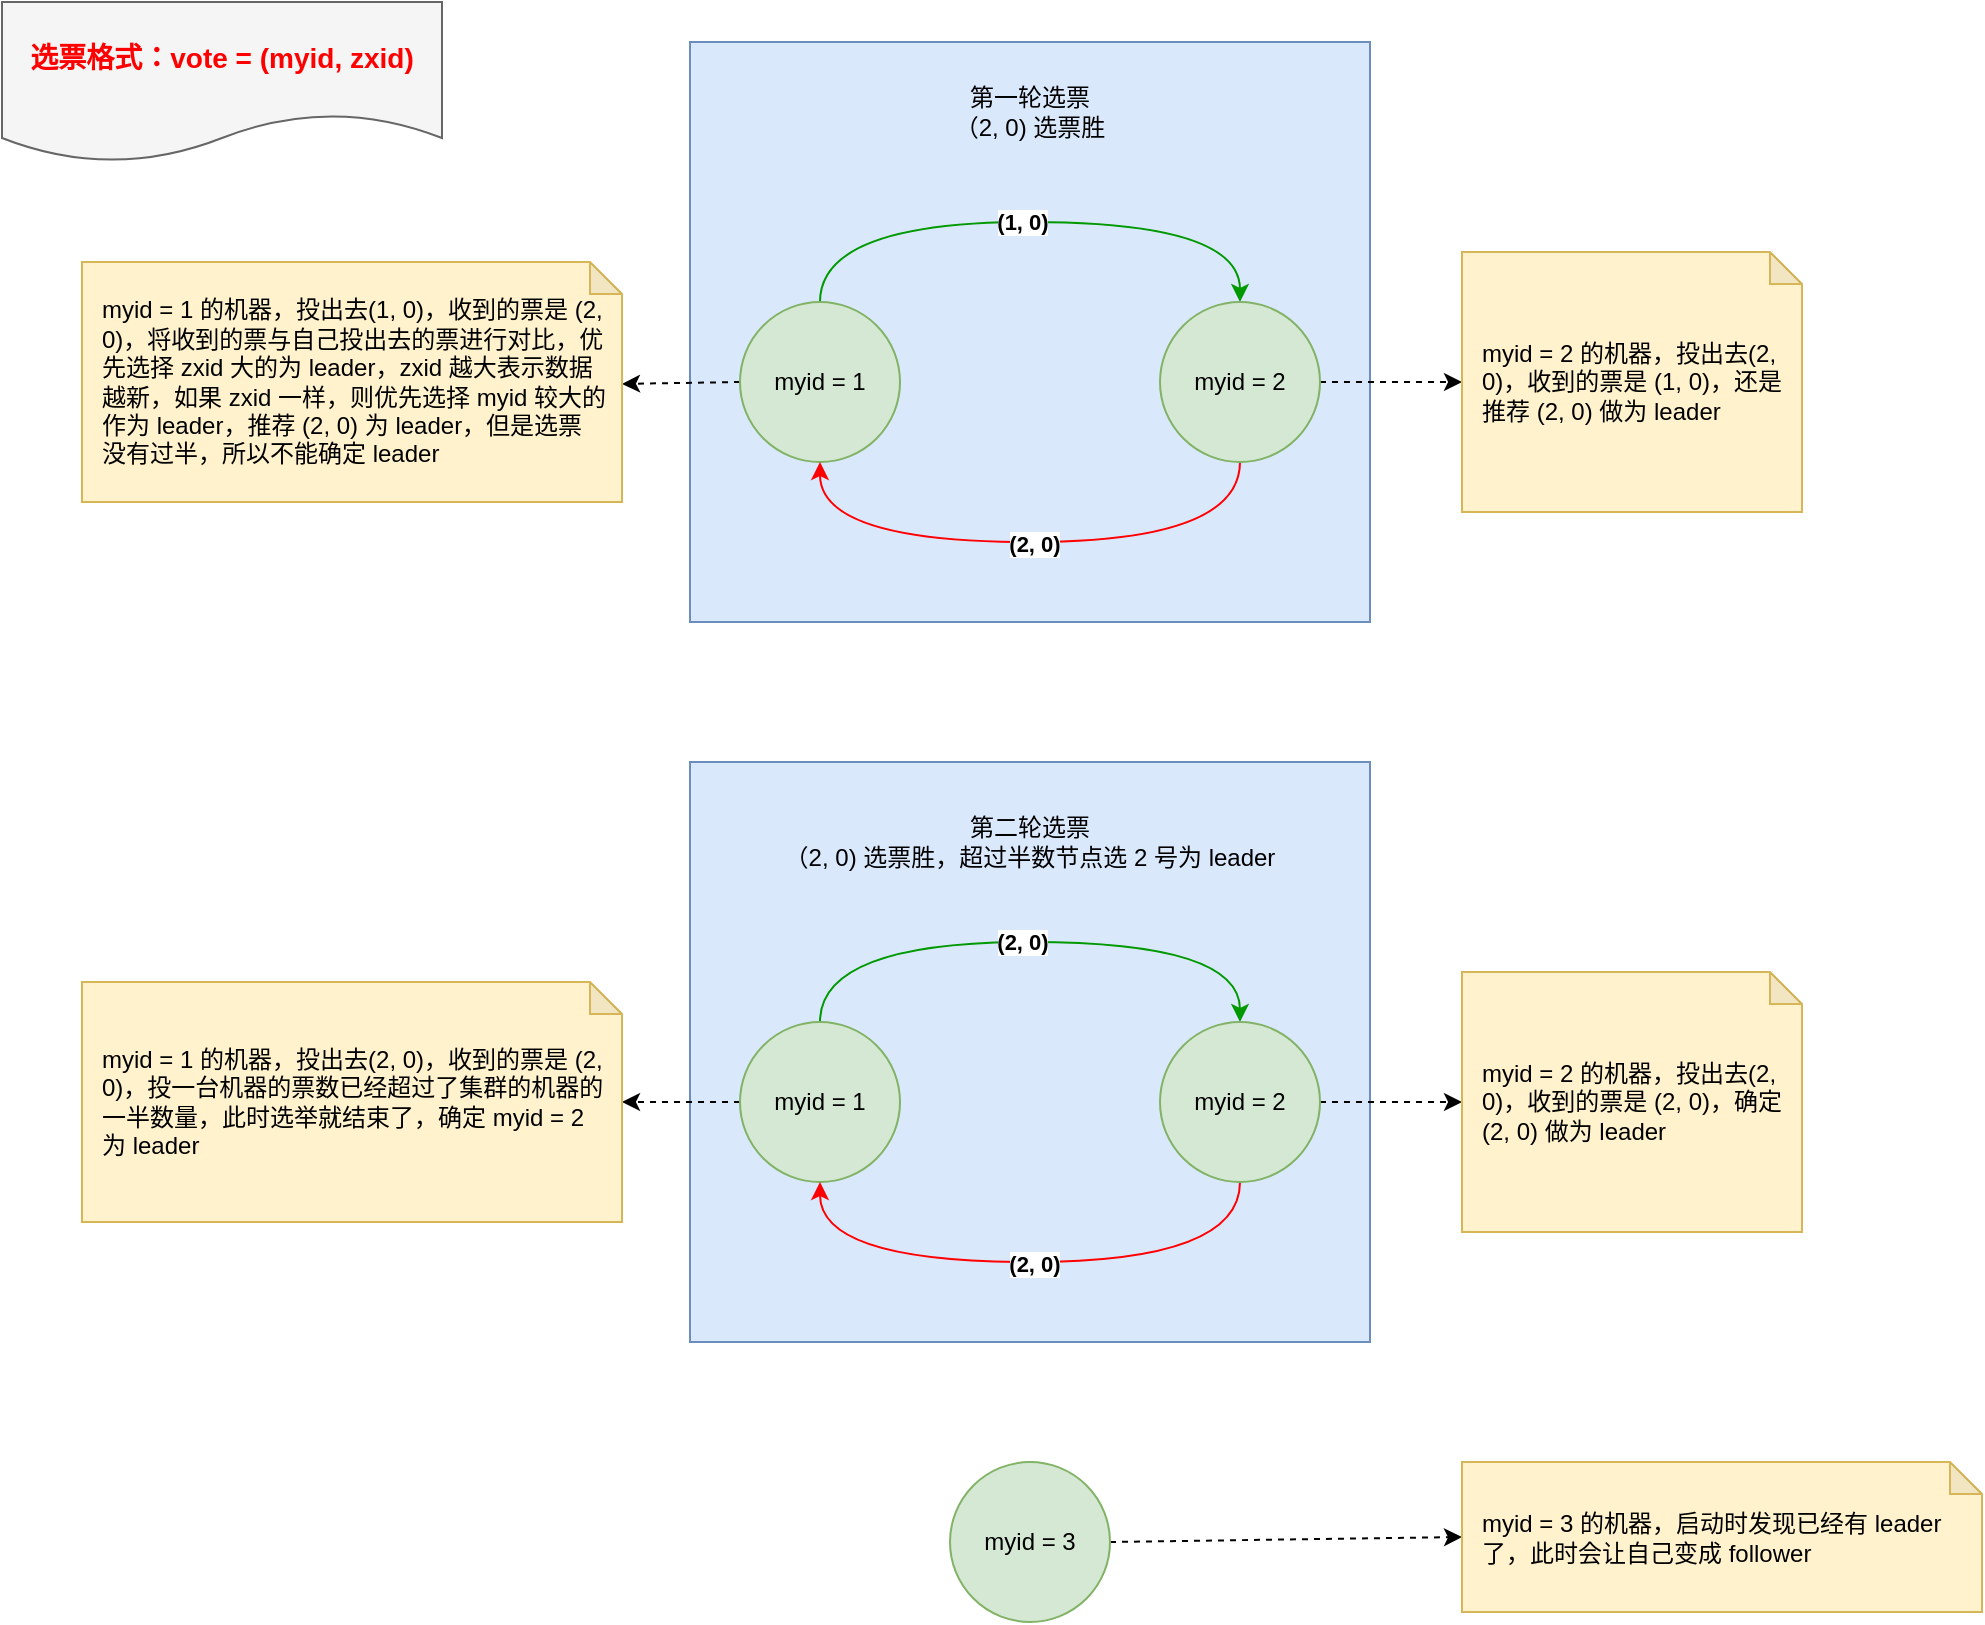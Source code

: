 <mxfile version="16.5.6" type="github">
  <diagram id="eeuKYtuncwknBs3eNNl9" name="Page-1">
    <mxGraphModel dx="1186" dy="732" grid="1" gridSize="10" guides="1" tooltips="1" connect="1" arrows="1" fold="1" page="1" pageScale="1" pageWidth="827" pageHeight="1169" math="0" shadow="0">
      <root>
        <mxCell id="0" />
        <mxCell id="1" parent="0" />
        <mxCell id="-ZEZr_MwCLdf86qs8En4-5" value="" style="rounded=0;whiteSpace=wrap;html=1;fillColor=#dae8fc;strokeColor=#6c8ebf;" parent="1" vertex="1">
          <mxGeometry x="464" y="90" width="340" height="290" as="geometry" />
        </mxCell>
        <mxCell id="-ZEZr_MwCLdf86qs8En4-3" style="edgeStyle=orthogonalEdgeStyle;rounded=0;orthogonalLoop=1;jettySize=auto;html=1;exitX=0.5;exitY=0;exitDx=0;exitDy=0;entryX=0.5;entryY=0;entryDx=0;entryDy=0;curved=1;strokeColor=#009900;" parent="1" source="-ZEZr_MwCLdf86qs8En4-1" target="-ZEZr_MwCLdf86qs8En4-2" edge="1">
          <mxGeometry relative="1" as="geometry">
            <Array as="points">
              <mxPoint x="529" y="180" />
              <mxPoint x="739" y="180" />
            </Array>
          </mxGeometry>
        </mxCell>
        <mxCell id="-ZEZr_MwCLdf86qs8En4-7" value="&lt;b&gt;(1, 0)&lt;/b&gt;" style="edgeLabel;html=1;align=center;verticalAlign=middle;resizable=0;points=[];" parent="-ZEZr_MwCLdf86qs8En4-3" vertex="1" connectable="0">
          <mxGeometry x="-0.028" relative="1" as="geometry">
            <mxPoint as="offset" />
          </mxGeometry>
        </mxCell>
        <mxCell id="S4009wVQ3V9HcJUpgxrX-2" style="rounded=0;orthogonalLoop=1;jettySize=auto;html=1;exitX=0;exitY=0.5;exitDx=0;exitDy=0;entryX=1;entryY=0.508;entryDx=0;entryDy=0;entryPerimeter=0;dashed=1;" edge="1" parent="1" source="-ZEZr_MwCLdf86qs8En4-1" target="S4009wVQ3V9HcJUpgxrX-1">
          <mxGeometry relative="1" as="geometry" />
        </mxCell>
        <mxCell id="-ZEZr_MwCLdf86qs8En4-1" value="myid = 1" style="ellipse;whiteSpace=wrap;html=1;aspect=fixed;fillColor=#d5e8d4;strokeColor=#82b366;" parent="1" vertex="1">
          <mxGeometry x="489" y="220" width="80" height="80" as="geometry" />
        </mxCell>
        <mxCell id="-ZEZr_MwCLdf86qs8En4-4" style="edgeStyle=orthogonalEdgeStyle;curved=1;rounded=0;orthogonalLoop=1;jettySize=auto;html=1;exitX=0.5;exitY=1;exitDx=0;exitDy=0;entryX=0.5;entryY=1;entryDx=0;entryDy=0;strokeColor=#FF0000;" parent="1" source="-ZEZr_MwCLdf86qs8En4-2" target="-ZEZr_MwCLdf86qs8En4-1" edge="1">
          <mxGeometry relative="1" as="geometry">
            <Array as="points">
              <mxPoint x="739" y="340" />
              <mxPoint x="529" y="340" />
            </Array>
          </mxGeometry>
        </mxCell>
        <mxCell id="-ZEZr_MwCLdf86qs8En4-8" value="&lt;b&gt;(2, 0)&lt;/b&gt;" style="edgeLabel;html=1;align=center;verticalAlign=middle;resizable=0;points=[];" parent="-ZEZr_MwCLdf86qs8En4-4" vertex="1" connectable="0">
          <mxGeometry x="-0.014" y="1" relative="1" as="geometry">
            <mxPoint as="offset" />
          </mxGeometry>
        </mxCell>
        <mxCell id="S4009wVQ3V9HcJUpgxrX-6" style="edgeStyle=none;rounded=0;orthogonalLoop=1;jettySize=auto;html=1;exitX=1;exitY=0.5;exitDx=0;exitDy=0;dashed=1;" edge="1" parent="1" source="-ZEZr_MwCLdf86qs8En4-2" target="S4009wVQ3V9HcJUpgxrX-5">
          <mxGeometry relative="1" as="geometry" />
        </mxCell>
        <mxCell id="-ZEZr_MwCLdf86qs8En4-2" value="myid = 2" style="ellipse;whiteSpace=wrap;html=1;aspect=fixed;fillColor=#d5e8d4;strokeColor=#82b366;" parent="1" vertex="1">
          <mxGeometry x="699" y="220" width="80" height="80" as="geometry" />
        </mxCell>
        <mxCell id="-ZEZr_MwCLdf86qs8En4-6" value="第一轮选票&lt;br&gt;（2, 0) 选票胜" style="text;html=1;strokeColor=none;fillColor=none;align=center;verticalAlign=middle;whiteSpace=wrap;rounded=0;" parent="1" vertex="1">
          <mxGeometry x="576" y="110" width="116" height="30" as="geometry" />
        </mxCell>
        <mxCell id="S4009wVQ3V9HcJUpgxrX-1" value="myid = 1 的机器，投出去(1, 0)，收到的票是 (2, 0)，将收到的票与自己投出去的票进行对比，优先选择 zxid 大的为 leader，zxid 越大表示数据越新，如果 zxid 一样，则优先选择 myid 较大的作为 leader，推荐 (2, 0) 为 leader，但是选票没有过半，所以不能确定 leader" style="shape=note;whiteSpace=wrap;html=1;backgroundOutline=1;darkOpacity=0.05;size=16;perimeterSpacing=0;spacing=5;spacingTop=5;spacingLeft=5;spacingBottom=5;spacingRight=5;align=left;fillColor=#fff2cc;strokeColor=#d6b656;" vertex="1" parent="1">
          <mxGeometry x="160" y="200" width="270" height="120" as="geometry" />
        </mxCell>
        <mxCell id="S4009wVQ3V9HcJUpgxrX-5" value="myid = 2 的机器，投出去(2, 0)，收到的票是 (1, 0)，还是推荐 (2, 0) 做为 leader" style="shape=note;whiteSpace=wrap;html=1;backgroundOutline=1;darkOpacity=0.05;size=16;perimeterSpacing=0;spacing=5;spacingTop=5;spacingLeft=5;spacingBottom=5;spacingRight=5;align=left;fillColor=#fff2cc;strokeColor=#d6b656;" vertex="1" parent="1">
          <mxGeometry x="850" y="195" width="170" height="130" as="geometry" />
        </mxCell>
        <mxCell id="S4009wVQ3V9HcJUpgxrX-7" value="" style="rounded=0;whiteSpace=wrap;html=1;fillColor=#dae8fc;strokeColor=#6c8ebf;" vertex="1" parent="1">
          <mxGeometry x="464" y="450" width="340" height="290" as="geometry" />
        </mxCell>
        <mxCell id="S4009wVQ3V9HcJUpgxrX-8" style="edgeStyle=orthogonalEdgeStyle;rounded=0;orthogonalLoop=1;jettySize=auto;html=1;exitX=0.5;exitY=0;exitDx=0;exitDy=0;entryX=0.5;entryY=0;entryDx=0;entryDy=0;curved=1;strokeColor=#009900;" edge="1" parent="1" source="S4009wVQ3V9HcJUpgxrX-10" target="S4009wVQ3V9HcJUpgxrX-13">
          <mxGeometry relative="1" as="geometry">
            <Array as="points">
              <mxPoint x="529" y="540" />
              <mxPoint x="739" y="540" />
            </Array>
          </mxGeometry>
        </mxCell>
        <mxCell id="S4009wVQ3V9HcJUpgxrX-9" value="(2, 0)" style="edgeLabel;html=1;align=center;verticalAlign=middle;resizable=0;points=[];fontStyle=1" vertex="1" connectable="0" parent="S4009wVQ3V9HcJUpgxrX-8">
          <mxGeometry x="-0.028" relative="1" as="geometry">
            <mxPoint as="offset" />
          </mxGeometry>
        </mxCell>
        <mxCell id="S4009wVQ3V9HcJUpgxrX-16" style="edgeStyle=none;rounded=0;orthogonalLoop=1;jettySize=auto;html=1;exitX=0;exitY=0.5;exitDx=0;exitDy=0;entryX=1;entryY=0.5;entryDx=0;entryDy=0;entryPerimeter=0;dashed=1;" edge="1" parent="1" source="S4009wVQ3V9HcJUpgxrX-10" target="S4009wVQ3V9HcJUpgxrX-15">
          <mxGeometry relative="1" as="geometry" />
        </mxCell>
        <mxCell id="S4009wVQ3V9HcJUpgxrX-10" value="myid = 1" style="ellipse;whiteSpace=wrap;html=1;aspect=fixed;fillColor=#d5e8d4;strokeColor=#82b366;" vertex="1" parent="1">
          <mxGeometry x="489" y="580" width="80" height="80" as="geometry" />
        </mxCell>
        <mxCell id="S4009wVQ3V9HcJUpgxrX-11" style="edgeStyle=orthogonalEdgeStyle;curved=1;rounded=0;orthogonalLoop=1;jettySize=auto;html=1;exitX=0.5;exitY=1;exitDx=0;exitDy=0;entryX=0.5;entryY=1;entryDx=0;entryDy=0;strokeColor=#FF0000;" edge="1" parent="1" source="S4009wVQ3V9HcJUpgxrX-13" target="S4009wVQ3V9HcJUpgxrX-10">
          <mxGeometry relative="1" as="geometry">
            <Array as="points">
              <mxPoint x="739" y="700" />
              <mxPoint x="529" y="700" />
            </Array>
          </mxGeometry>
        </mxCell>
        <mxCell id="S4009wVQ3V9HcJUpgxrX-12" value="(2, 0)" style="edgeLabel;html=1;align=center;verticalAlign=middle;resizable=0;points=[];fontStyle=1" vertex="1" connectable="0" parent="S4009wVQ3V9HcJUpgxrX-11">
          <mxGeometry x="-0.014" y="1" relative="1" as="geometry">
            <mxPoint as="offset" />
          </mxGeometry>
        </mxCell>
        <mxCell id="S4009wVQ3V9HcJUpgxrX-18" style="edgeStyle=none;rounded=0;orthogonalLoop=1;jettySize=auto;html=1;exitX=1;exitY=0.5;exitDx=0;exitDy=0;entryX=0;entryY=0.5;entryDx=0;entryDy=0;entryPerimeter=0;dashed=1;strokeColor=#000000;" edge="1" parent="1" source="S4009wVQ3V9HcJUpgxrX-13" target="S4009wVQ3V9HcJUpgxrX-17">
          <mxGeometry relative="1" as="geometry" />
        </mxCell>
        <mxCell id="S4009wVQ3V9HcJUpgxrX-13" value="myid = 2" style="ellipse;whiteSpace=wrap;html=1;aspect=fixed;fillColor=#d5e8d4;strokeColor=#82b366;" vertex="1" parent="1">
          <mxGeometry x="699" y="580" width="80" height="80" as="geometry" />
        </mxCell>
        <mxCell id="S4009wVQ3V9HcJUpgxrX-14" value="第二轮选票&lt;br&gt;（2, 0) 选票胜，超过半数节点选 2 号为 leader" style="text;html=1;strokeColor=none;fillColor=none;align=center;verticalAlign=middle;whiteSpace=wrap;rounded=0;" vertex="1" parent="1">
          <mxGeometry x="502" y="470" width="264" height="40" as="geometry" />
        </mxCell>
        <mxCell id="S4009wVQ3V9HcJUpgxrX-15" value="myid = 1 的机器，投出去(2, 0)，收到的票是 (2, 0)，投一台机器的票数已经超过了集群的机器的一半数量，此时选举就结束了，确定 myid = 2 为 leader" style="shape=note;whiteSpace=wrap;html=1;backgroundOutline=1;darkOpacity=0.05;size=16;perimeterSpacing=0;spacing=5;spacingTop=5;spacingLeft=5;spacingBottom=5;spacingRight=5;align=left;fillColor=#fff2cc;strokeColor=#d6b656;" vertex="1" parent="1">
          <mxGeometry x="160" y="560" width="270" height="120" as="geometry" />
        </mxCell>
        <mxCell id="S4009wVQ3V9HcJUpgxrX-17" value="myid = 2 的机器，投出去(2, 0)，收到的票是 (2, 0)，确定 (2, 0) 做为 leader" style="shape=note;whiteSpace=wrap;html=1;backgroundOutline=1;darkOpacity=0.05;size=16;perimeterSpacing=0;spacing=5;spacingTop=5;spacingLeft=5;spacingBottom=5;spacingRight=5;align=left;fillColor=#fff2cc;strokeColor=#d6b656;" vertex="1" parent="1">
          <mxGeometry x="850" y="555" width="170" height="130" as="geometry" />
        </mxCell>
        <mxCell id="S4009wVQ3V9HcJUpgxrX-19" value="&lt;b&gt;&lt;font style=&quot;font-size: 14px&quot; color=&quot;#ff0000&quot;&gt;选票格式：vote = (myid, zxid)&lt;/font&gt;&lt;/b&gt;" style="shape=document;whiteSpace=wrap;html=1;boundedLbl=1;fillColor=#f5f5f5;strokeColor=#666666;fontColor=#333333;" vertex="1" parent="1">
          <mxGeometry x="120" y="70" width="220" height="80" as="geometry" />
        </mxCell>
        <mxCell id="S4009wVQ3V9HcJUpgxrX-22" style="edgeStyle=none;rounded=0;orthogonalLoop=1;jettySize=auto;html=1;exitX=1;exitY=0.5;exitDx=0;exitDy=0;entryX=0;entryY=0.5;entryDx=0;entryDy=0;entryPerimeter=0;dashed=1;fontSize=14;fontColor=#FF0000;strokeColor=#000000;" edge="1" parent="1" source="S4009wVQ3V9HcJUpgxrX-20" target="S4009wVQ3V9HcJUpgxrX-21">
          <mxGeometry relative="1" as="geometry" />
        </mxCell>
        <mxCell id="S4009wVQ3V9HcJUpgxrX-20" value="myid = 3" style="ellipse;whiteSpace=wrap;html=1;aspect=fixed;fillColor=#d5e8d4;strokeColor=#82b366;" vertex="1" parent="1">
          <mxGeometry x="594" y="800" width="80" height="80" as="geometry" />
        </mxCell>
        <mxCell id="S4009wVQ3V9HcJUpgxrX-21" value="myid = 3 的机器，启动时发现已经有 leader 了，此时会让自己变成 follower" style="shape=note;whiteSpace=wrap;html=1;backgroundOutline=1;darkOpacity=0.05;size=16;perimeterSpacing=0;spacing=5;spacingTop=5;spacingLeft=5;spacingBottom=5;spacingRight=5;align=left;fillColor=#fff2cc;strokeColor=#d6b656;" vertex="1" parent="1">
          <mxGeometry x="850" y="800" width="260" height="75" as="geometry" />
        </mxCell>
      </root>
    </mxGraphModel>
  </diagram>
</mxfile>

